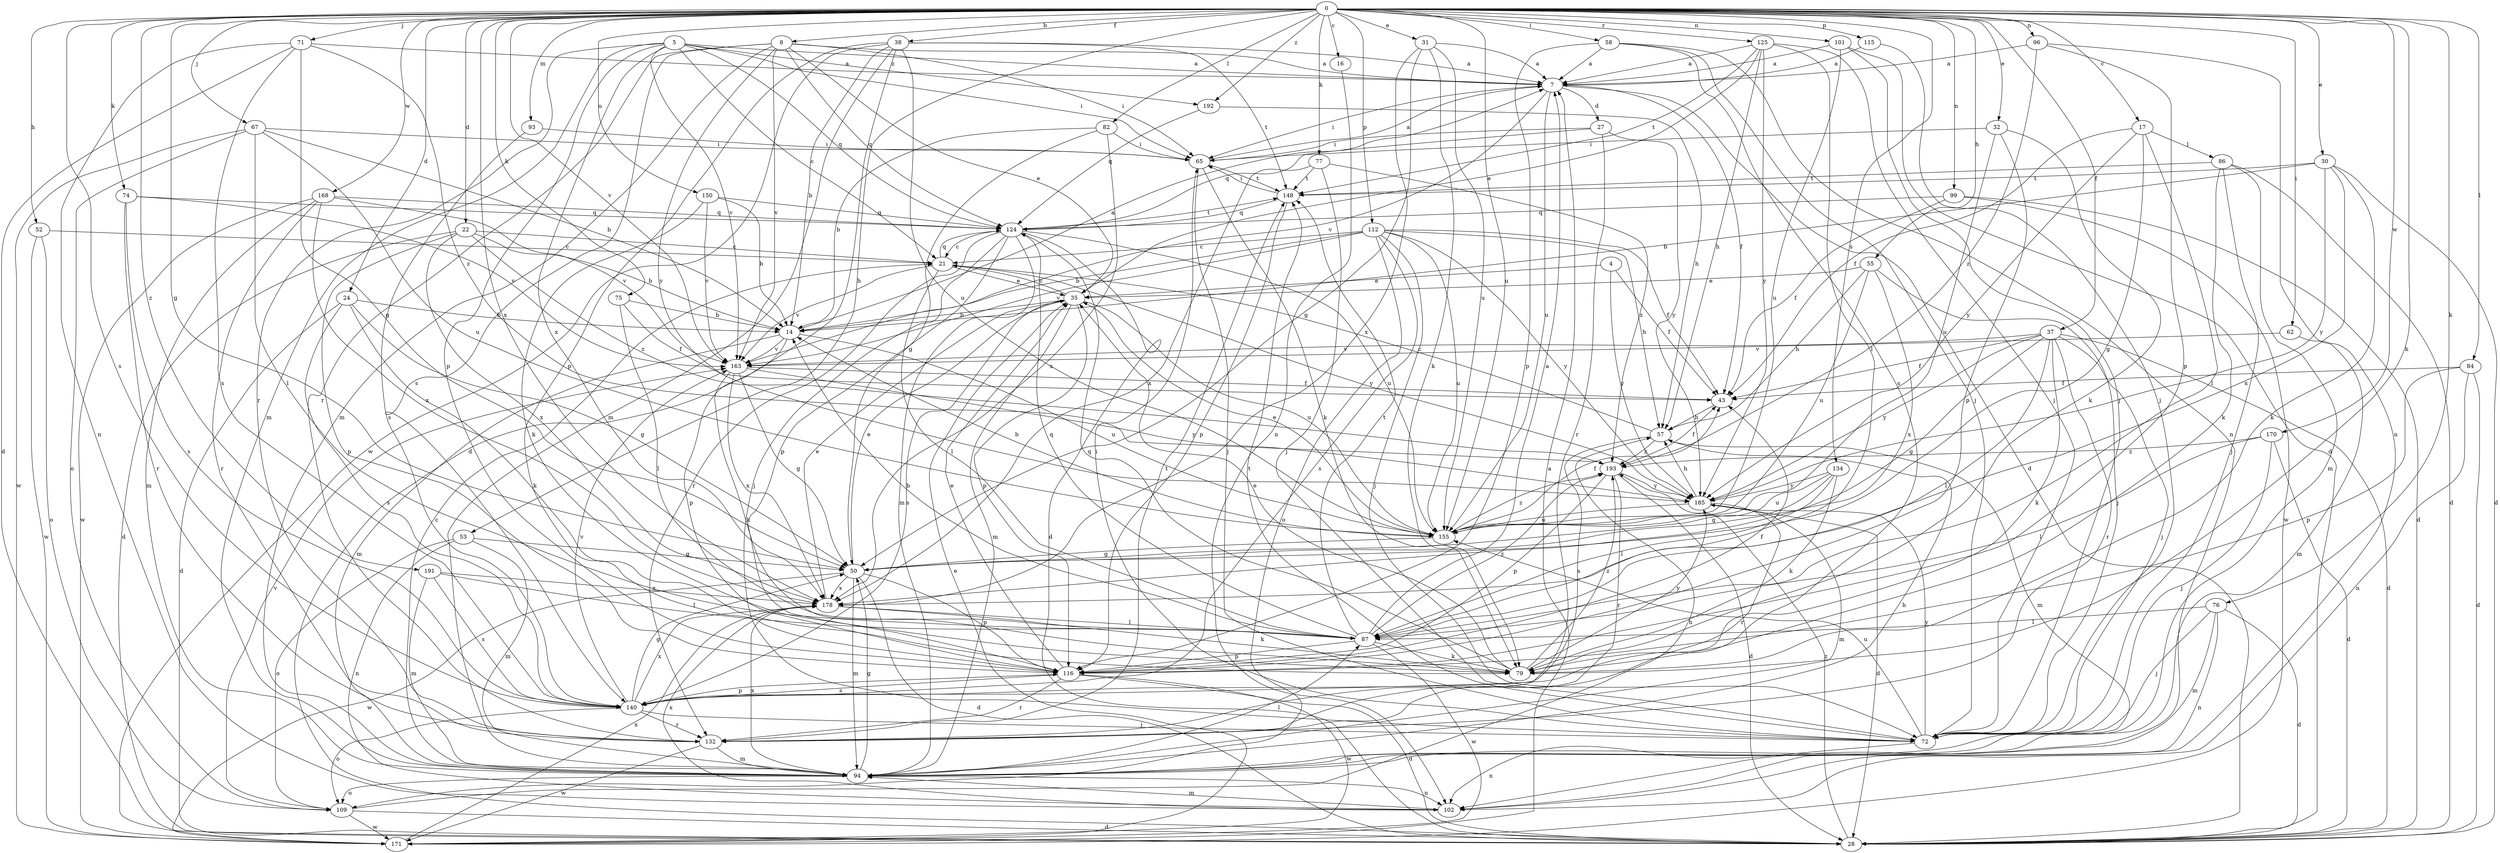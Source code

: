 strict digraph  {
0;
4;
5;
7;
8;
14;
16;
17;
21;
22;
24;
27;
28;
30;
31;
32;
35;
37;
38;
43;
50;
52;
53;
55;
57;
58;
62;
65;
67;
71;
72;
74;
75;
76;
77;
79;
82;
84;
86;
87;
93;
94;
96;
99;
101;
102;
109;
112;
115;
116;
124;
125;
132;
134;
140;
148;
150;
155;
163;
168;
170;
171;
178;
185;
191;
192;
193;
0 -> 8  [label=b];
0 -> 16  [label=c];
0 -> 17  [label=c];
0 -> 22  [label=d];
0 -> 24  [label=d];
0 -> 30  [label=e];
0 -> 31  [label=e];
0 -> 32  [label=e];
0 -> 37  [label=f];
0 -> 38  [label=f];
0 -> 50  [label=g];
0 -> 52  [label=h];
0 -> 53  [label=h];
0 -> 55  [label=h];
0 -> 58  [label=i];
0 -> 62  [label=i];
0 -> 67  [label=j];
0 -> 71  [label=j];
0 -> 74  [label=k];
0 -> 75  [label=k];
0 -> 76  [label=k];
0 -> 77  [label=k];
0 -> 79  [label=k];
0 -> 82  [label=l];
0 -> 84  [label=l];
0 -> 93  [label=m];
0 -> 96  [label=n];
0 -> 99  [label=n];
0 -> 101  [label=n];
0 -> 112  [label=p];
0 -> 115  [label=p];
0 -> 125  [label=r];
0 -> 134  [label=s];
0 -> 140  [label=s];
0 -> 150  [label=u];
0 -> 155  [label=u];
0 -> 163  [label=v];
0 -> 168  [label=w];
0 -> 170  [label=w];
0 -> 178  [label=x];
0 -> 191  [label=z];
0 -> 192  [label=z];
4 -> 35  [label=e];
4 -> 43  [label=f];
4 -> 185  [label=y];
5 -> 7  [label=a];
5 -> 21  [label=c];
5 -> 65  [label=i];
5 -> 94  [label=m];
5 -> 116  [label=p];
5 -> 124  [label=q];
5 -> 132  [label=r];
5 -> 163  [label=v];
5 -> 178  [label=x];
5 -> 192  [label=z];
7 -> 27  [label=d];
7 -> 28  [label=d];
7 -> 43  [label=f];
7 -> 65  [label=i];
7 -> 155  [label=u];
7 -> 163  [label=v];
8 -> 7  [label=a];
8 -> 35  [label=e];
8 -> 65  [label=i];
8 -> 94  [label=m];
8 -> 124  [label=q];
8 -> 132  [label=r];
8 -> 140  [label=s];
8 -> 163  [label=v];
8 -> 185  [label=y];
14 -> 7  [label=a];
14 -> 94  [label=m];
14 -> 116  [label=p];
14 -> 155  [label=u];
14 -> 163  [label=v];
16 -> 102  [label=n];
17 -> 43  [label=f];
17 -> 50  [label=g];
17 -> 86  [label=l];
17 -> 87  [label=l];
17 -> 185  [label=y];
21 -> 35  [label=e];
21 -> 87  [label=l];
21 -> 124  [label=q];
21 -> 163  [label=v];
21 -> 185  [label=y];
22 -> 14  [label=b];
22 -> 21  [label=c];
22 -> 28  [label=d];
22 -> 116  [label=p];
22 -> 178  [label=x];
22 -> 193  [label=z];
24 -> 14  [label=b];
24 -> 28  [label=d];
24 -> 50  [label=g];
24 -> 79  [label=k];
24 -> 140  [label=s];
27 -> 65  [label=i];
27 -> 124  [label=q];
27 -> 132  [label=r];
27 -> 185  [label=y];
28 -> 193  [label=z];
30 -> 14  [label=b];
30 -> 28  [label=d];
30 -> 79  [label=k];
30 -> 148  [label=t];
30 -> 178  [label=x];
30 -> 185  [label=y];
31 -> 7  [label=a];
31 -> 50  [label=g];
31 -> 79  [label=k];
31 -> 155  [label=u];
31 -> 178  [label=x];
32 -> 65  [label=i];
32 -> 79  [label=k];
32 -> 116  [label=p];
32 -> 155  [label=u];
35 -> 14  [label=b];
35 -> 21  [label=c];
35 -> 94  [label=m];
35 -> 116  [label=p];
35 -> 140  [label=s];
35 -> 155  [label=u];
37 -> 28  [label=d];
37 -> 43  [label=f];
37 -> 50  [label=g];
37 -> 72  [label=j];
37 -> 79  [label=k];
37 -> 87  [label=l];
37 -> 132  [label=r];
37 -> 163  [label=v];
37 -> 185  [label=y];
38 -> 7  [label=a];
38 -> 14  [label=b];
38 -> 28  [label=d];
38 -> 94  [label=m];
38 -> 116  [label=p];
38 -> 148  [label=t];
38 -> 155  [label=u];
38 -> 171  [label=w];
43 -> 57  [label=h];
50 -> 28  [label=d];
50 -> 35  [label=e];
50 -> 94  [label=m];
50 -> 116  [label=p];
50 -> 171  [label=w];
50 -> 178  [label=x];
52 -> 21  [label=c];
52 -> 109  [label=o];
52 -> 171  [label=w];
53 -> 50  [label=g];
53 -> 94  [label=m];
53 -> 102  [label=n];
53 -> 109  [label=o];
55 -> 35  [label=e];
55 -> 57  [label=h];
55 -> 72  [label=j];
55 -> 155  [label=u];
55 -> 178  [label=x];
57 -> 21  [label=c];
57 -> 94  [label=m];
57 -> 140  [label=s];
57 -> 193  [label=z];
58 -> 7  [label=a];
58 -> 72  [label=j];
58 -> 102  [label=n];
58 -> 116  [label=p];
58 -> 140  [label=s];
62 -> 94  [label=m];
62 -> 163  [label=v];
65 -> 7  [label=a];
65 -> 72  [label=j];
65 -> 79  [label=k];
65 -> 148  [label=t];
67 -> 14  [label=b];
67 -> 65  [label=i];
67 -> 87  [label=l];
67 -> 109  [label=o];
67 -> 155  [label=u];
67 -> 171  [label=w];
71 -> 7  [label=a];
71 -> 28  [label=d];
71 -> 50  [label=g];
71 -> 102  [label=n];
71 -> 140  [label=s];
71 -> 193  [label=z];
72 -> 65  [label=i];
72 -> 102  [label=n];
72 -> 148  [label=t];
72 -> 155  [label=u];
72 -> 185  [label=y];
74 -> 124  [label=q];
74 -> 132  [label=r];
74 -> 140  [label=s];
74 -> 163  [label=v];
75 -> 14  [label=b];
75 -> 43  [label=f];
75 -> 87  [label=l];
76 -> 28  [label=d];
76 -> 72  [label=j];
76 -> 87  [label=l];
76 -> 94  [label=m];
76 -> 102  [label=n];
77 -> 72  [label=j];
77 -> 148  [label=t];
77 -> 178  [label=x];
77 -> 193  [label=z];
79 -> 35  [label=e];
79 -> 124  [label=q];
79 -> 185  [label=y];
79 -> 193  [label=z];
82 -> 14  [label=b];
82 -> 50  [label=g];
82 -> 65  [label=i];
82 -> 178  [label=x];
84 -> 28  [label=d];
84 -> 43  [label=f];
84 -> 102  [label=n];
84 -> 116  [label=p];
86 -> 28  [label=d];
86 -> 72  [label=j];
86 -> 79  [label=k];
86 -> 94  [label=m];
86 -> 148  [label=t];
87 -> 7  [label=a];
87 -> 14  [label=b];
87 -> 79  [label=k];
87 -> 116  [label=p];
87 -> 124  [label=q];
87 -> 148  [label=t];
87 -> 171  [label=w];
87 -> 193  [label=z];
93 -> 65  [label=i];
93 -> 140  [label=s];
94 -> 21  [label=c];
94 -> 50  [label=g];
94 -> 57  [label=h];
94 -> 87  [label=l];
94 -> 102  [label=n];
94 -> 109  [label=o];
94 -> 178  [label=x];
96 -> 7  [label=a];
96 -> 102  [label=n];
96 -> 116  [label=p];
96 -> 193  [label=z];
99 -> 28  [label=d];
99 -> 43  [label=f];
99 -> 124  [label=q];
99 -> 171  [label=w];
101 -> 7  [label=a];
101 -> 28  [label=d];
101 -> 72  [label=j];
101 -> 155  [label=u];
102 -> 94  [label=m];
102 -> 178  [label=x];
109 -> 28  [label=d];
109 -> 57  [label=h];
109 -> 163  [label=v];
109 -> 171  [label=w];
112 -> 14  [label=b];
112 -> 21  [label=c];
112 -> 43  [label=f];
112 -> 57  [label=h];
112 -> 72  [label=j];
112 -> 109  [label=o];
112 -> 140  [label=s];
112 -> 155  [label=u];
112 -> 163  [label=v];
112 -> 185  [label=y];
115 -> 7  [label=a];
115 -> 72  [label=j];
116 -> 28  [label=d];
116 -> 35  [label=e];
116 -> 43  [label=f];
116 -> 132  [label=r];
116 -> 140  [label=s];
116 -> 171  [label=w];
124 -> 21  [label=c];
124 -> 28  [label=d];
124 -> 72  [label=j];
124 -> 94  [label=m];
124 -> 116  [label=p];
124 -> 132  [label=r];
124 -> 148  [label=t];
124 -> 155  [label=u];
125 -> 7  [label=a];
125 -> 35  [label=e];
125 -> 57  [label=h];
125 -> 72  [label=j];
125 -> 87  [label=l];
125 -> 148  [label=t];
125 -> 185  [label=y];
132 -> 94  [label=m];
132 -> 148  [label=t];
132 -> 171  [label=w];
134 -> 50  [label=g];
134 -> 79  [label=k];
134 -> 87  [label=l];
134 -> 155  [label=u];
134 -> 185  [label=y];
140 -> 50  [label=g];
140 -> 72  [label=j];
140 -> 109  [label=o];
140 -> 116  [label=p];
140 -> 132  [label=r];
140 -> 163  [label=v];
140 -> 178  [label=x];
148 -> 65  [label=i];
148 -> 116  [label=p];
148 -> 124  [label=q];
150 -> 14  [label=b];
150 -> 79  [label=k];
150 -> 124  [label=q];
150 -> 163  [label=v];
155 -> 14  [label=b];
155 -> 35  [label=e];
155 -> 43  [label=f];
155 -> 50  [label=g];
155 -> 193  [label=z];
163 -> 43  [label=f];
163 -> 50  [label=g];
163 -> 79  [label=k];
163 -> 178  [label=x];
163 -> 185  [label=y];
168 -> 94  [label=m];
168 -> 124  [label=q];
168 -> 132  [label=r];
168 -> 163  [label=v];
168 -> 171  [label=w];
168 -> 178  [label=x];
170 -> 28  [label=d];
170 -> 72  [label=j];
170 -> 87  [label=l];
170 -> 193  [label=z];
171 -> 7  [label=a];
171 -> 35  [label=e];
171 -> 178  [label=x];
178 -> 35  [label=e];
178 -> 79  [label=k];
178 -> 87  [label=l];
185 -> 28  [label=d];
185 -> 57  [label=h];
185 -> 94  [label=m];
185 -> 132  [label=r];
185 -> 155  [label=u];
191 -> 87  [label=l];
191 -> 94  [label=m];
191 -> 140  [label=s];
191 -> 178  [label=x];
192 -> 57  [label=h];
192 -> 124  [label=q];
193 -> 28  [label=d];
193 -> 43  [label=f];
193 -> 116  [label=p];
193 -> 132  [label=r];
193 -> 185  [label=y];
}
